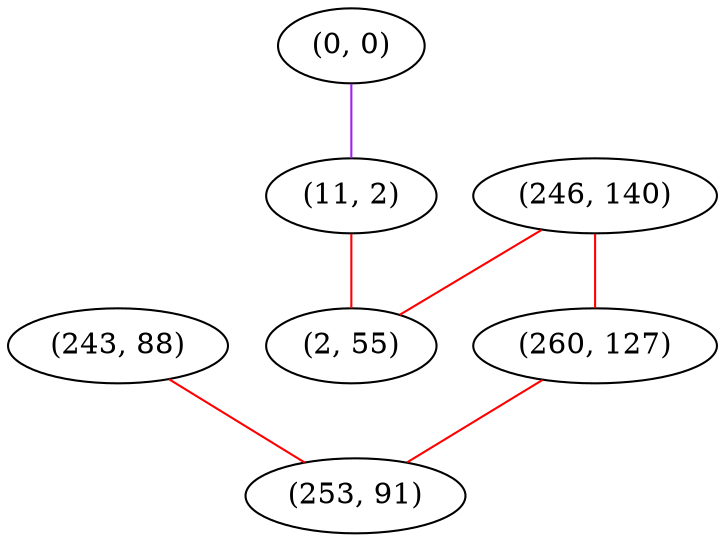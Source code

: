 graph "" {
"(243, 88)";
"(0, 0)";
"(246, 140)";
"(11, 2)";
"(2, 55)";
"(260, 127)";
"(253, 91)";
"(243, 88)" -- "(253, 91)"  [color=red, key=0, weight=1];
"(0, 0)" -- "(11, 2)"  [color=purple, key=0, weight=4];
"(246, 140)" -- "(2, 55)"  [color=red, key=0, weight=1];
"(246, 140)" -- "(260, 127)"  [color=red, key=0, weight=1];
"(11, 2)" -- "(2, 55)"  [color=red, key=0, weight=1];
"(260, 127)" -- "(253, 91)"  [color=red, key=0, weight=1];
}
